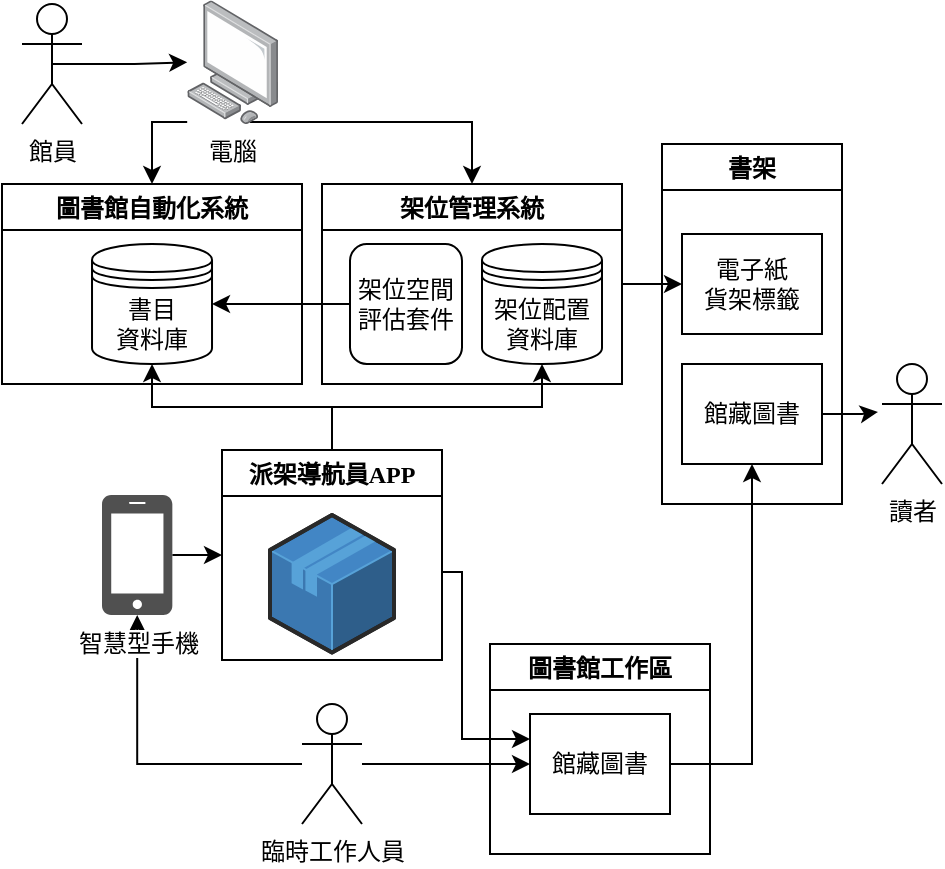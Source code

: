<mxfile version="22.1.21" type="google">
  <diagram name="Page-1" id="NfQ5GAetXnyKgYn9vgN-">
    <mxGraphModel grid="1" page="1" gridSize="10" guides="1" tooltips="1" connect="1" arrows="1" fold="1" pageScale="1" pageWidth="827" pageHeight="1169" math="0" shadow="0">
      <root>
        <mxCell id="0" />
        <mxCell id="1" parent="0" />
        <mxCell id="8IQJVCJHFQWM88S-F640-8" style="edgeStyle=orthogonalEdgeStyle;rounded=0;orthogonalLoop=1;jettySize=auto;html=1;exitX=0.5;exitY=0.5;exitDx=0;exitDy=0;exitPerimeter=0;fontFamily=Noto Sans Traditional Chinese;fontSource=https%3A%2F%2Ffonts.googleapis.com%2Fcss%3Ffamily%3DNoto%2BSans%2BTraditional%2BChinese;" edge="1" parent="1" source="8IQJVCJHFQWM88S-F640-1" target="8IQJVCJHFQWM88S-F640-7">
          <mxGeometry relative="1" as="geometry">
            <mxPoint x="180" y="249" as="sourcePoint" />
          </mxGeometry>
        </mxCell>
        <mxCell id="8IQJVCJHFQWM88S-F640-1" value="館員" style="shape=umlActor;verticalLabelPosition=bottom;verticalAlign=top;html=1;fontFamily=Noto Sans Traditional Chinese;fontSource=https%3A%2F%2Ffonts.googleapis.com%2Fcss%3Ffamily%3DNoto%2BSans%2BTraditional%2BChinese;" vertex="1" parent="1">
          <mxGeometry x="180" y="260" width="30" height="60" as="geometry" />
        </mxCell>
        <mxCell id="8IQJVCJHFQWM88S-F640-26" style="edgeStyle=orthogonalEdgeStyle;rounded=0;orthogonalLoop=1;jettySize=auto;html=1;fontFamily=Noto Sans Traditional Chinese;fontSource=https%3A%2F%2Ffonts.googleapis.com%2Fcss%3Ffamily%3DNoto%2BSans%2BTraditional%2BChinese;" edge="1" parent="1" source="8IQJVCJHFQWM88S-F640-2" target="8IQJVCJHFQWM88S-F640-9">
          <mxGeometry relative="1" as="geometry" />
        </mxCell>
        <mxCell id="8IQJVCJHFQWM88S-F640-2" value="臨時工作人員" style="shape=umlActor;verticalLabelPosition=bottom;verticalAlign=top;html=1;fontFamily=Noto Sans Traditional Chinese;fontSource=https%3A%2F%2Ffonts.googleapis.com%2Fcss%3Ffamily%3DNoto%2BSans%2BTraditional%2BChinese;" vertex="1" parent="1">
          <mxGeometry x="320" y="610" width="30" height="60" as="geometry" />
        </mxCell>
        <mxCell id="8IQJVCJHFQWM88S-F640-3" value="讀者" style="shape=umlActor;verticalLabelPosition=bottom;verticalAlign=top;html=1;fontFamily=Noto Sans Traditional Chinese;fontSource=https%3A%2F%2Ffonts.googleapis.com%2Fcss%3Ffamily%3DNoto%2BSans%2BTraditional%2BChinese;" vertex="1" parent="1">
          <mxGeometry x="610" y="440" width="30" height="60" as="geometry" />
        </mxCell>
        <mxCell id="8IQJVCJHFQWM88S-F640-24" style="edgeStyle=orthogonalEdgeStyle;rounded=0;orthogonalLoop=1;jettySize=auto;html=1;entryX=0.5;entryY=0;entryDx=0;entryDy=0;fontFamily=Noto Sans Traditional Chinese;fontSource=https%3A%2F%2Ffonts.googleapis.com%2Fcss%3Ffamily%3DNoto%2BSans%2BTraditional%2BChinese;" edge="1" parent="1" source="8IQJVCJHFQWM88S-F640-7" target="8IQJVCJHFQWM88S-F640-13">
          <mxGeometry relative="1" as="geometry">
            <Array as="points">
              <mxPoint x="293" y="319" />
              <mxPoint x="245" y="319" />
            </Array>
          </mxGeometry>
        </mxCell>
        <mxCell id="8IQJVCJHFQWM88S-F640-25" style="edgeStyle=orthogonalEdgeStyle;rounded=0;orthogonalLoop=1;jettySize=auto;html=1;entryX=0.5;entryY=0;entryDx=0;entryDy=0;fontFamily=Noto Sans Traditional Chinese;fontSource=https%3A%2F%2Ffonts.googleapis.com%2Fcss%3Ffamily%3DNoto%2BSans%2BTraditional%2BChinese;" edge="1" parent="1" target="8IQJVCJHFQWM88S-F640-22">
          <mxGeometry relative="1" as="geometry">
            <mxPoint x="310" y="319" as="sourcePoint" />
            <Array as="points">
              <mxPoint x="294" y="319" />
              <mxPoint x="405" y="319" />
            </Array>
          </mxGeometry>
        </mxCell>
        <mxCell id="8IQJVCJHFQWM88S-F640-7" value="電腦" style="image;points=[];aspect=fixed;html=1;align=center;shadow=0;dashed=0;image=img/lib/allied_telesis/computer_and_terminals/Personal_Computer.svg;fontFamily=Noto Sans Traditional Chinese;fontSource=https%3A%2F%2Ffonts.googleapis.com%2Fcss%3Ffamily%3DNoto%2BSans%2BTraditional%2BChinese;" vertex="1" parent="1">
          <mxGeometry x="262.59" y="258.2" width="45.6" height="61.8" as="geometry" />
        </mxCell>
        <mxCell id="8IQJVCJHFQWM88S-F640-43" style="edgeStyle=orthogonalEdgeStyle;rounded=0;orthogonalLoop=1;jettySize=auto;html=1;entryX=0;entryY=0.5;entryDx=0;entryDy=0;" edge="1" parent="1" source="8IQJVCJHFQWM88S-F640-9" target="8IQJVCJHFQWM88S-F640-38">
          <mxGeometry relative="1" as="geometry" />
        </mxCell>
        <mxCell id="8IQJVCJHFQWM88S-F640-9" value="智慧型手機" style="sketch=0;pointerEvents=1;shadow=0;dashed=0;html=1;strokeColor=none;fillColor=#505050;labelPosition=center;verticalLabelPosition=bottom;verticalAlign=top;outlineConnect=0;align=center;shape=mxgraph.office.devices.cell_phone_iphone_proportional;labelBackgroundColor=default;fontFamily=Noto Sans Traditional Chinese;fontSource=https%3A%2F%2Ffonts.googleapis.com%2Fcss%3Ffamily%3DNoto%2BSans%2BTraditional%2BChinese;" vertex="1" parent="1">
          <mxGeometry x="220" y="505.5" width="35.17" height="60" as="geometry" />
        </mxCell>
        <mxCell id="8IQJVCJHFQWM88S-F640-28" style="edgeStyle=orthogonalEdgeStyle;rounded=0;orthogonalLoop=1;jettySize=auto;html=1;entryX=0.5;entryY=1;entryDx=0;entryDy=0;fontFamily=Noto Sans Traditional Chinese;fontSource=https%3A%2F%2Ffonts.googleapis.com%2Fcss%3Ffamily%3DNoto%2BSans%2BTraditional%2BChinese;exitX=0.5;exitY=0;exitDx=0;exitDy=0;" edge="1" parent="1" source="8IQJVCJHFQWM88S-F640-38" target="8IQJVCJHFQWM88S-F640-12">
          <mxGeometry relative="1" as="geometry">
            <mxPoint x="335" y="505" as="sourcePoint" />
          </mxGeometry>
        </mxCell>
        <mxCell id="8IQJVCJHFQWM88S-F640-29" style="edgeStyle=orthogonalEdgeStyle;rounded=0;orthogonalLoop=1;jettySize=auto;html=1;entryX=0.5;entryY=1;entryDx=0;entryDy=0;fontFamily=Noto Sans Traditional Chinese;fontSource=https%3A%2F%2Ffonts.googleapis.com%2Fcss%3Ffamily%3DNoto%2BSans%2BTraditional%2BChinese;exitX=0.5;exitY=0;exitDx=0;exitDy=0;" edge="1" parent="1" source="8IQJVCJHFQWM88S-F640-38" target="8IQJVCJHFQWM88S-F640-20">
          <mxGeometry relative="1" as="geometry">
            <mxPoint x="335" y="505" as="sourcePoint" />
          </mxGeometry>
        </mxCell>
        <mxCell id="8IQJVCJHFQWM88S-F640-30" style="edgeStyle=orthogonalEdgeStyle;rounded=0;orthogonalLoop=1;jettySize=auto;html=1;entryX=0;entryY=0.5;entryDx=0;entryDy=0;fontFamily=Noto Sans Traditional Chinese;fontSource=https%3A%2F%2Ffonts.googleapis.com%2Fcss%3Ffamily%3DNoto%2BSans%2BTraditional%2BChinese;" edge="1" parent="1" source="8IQJVCJHFQWM88S-F640-2" target="8IQJVCJHFQWM88S-F640-14">
          <mxGeometry relative="1" as="geometry" />
        </mxCell>
        <mxCell id="8IQJVCJHFQWM88S-F640-13" value="圖書館自動化系統" style="swimlane;fontFamily=Noto Sans Traditional Chinese;fontSource=https%3A%2F%2Ffonts.googleapis.com%2Fcss%3Ffamily%3DNoto%2BSans%2BTraditional%2BChinese;" vertex="1" parent="1">
          <mxGeometry x="170" y="350" width="150" height="100" as="geometry">
            <mxRectangle x="310" y="440" width="140" height="30" as="alternateBounds" />
          </mxGeometry>
        </mxCell>
        <mxCell id="8IQJVCJHFQWM88S-F640-12" value="書目&lt;br&gt;資料庫" style="shape=datastore;whiteSpace=wrap;html=1;fontFamily=Noto Sans Traditional Chinese;fontSource=https%3A%2F%2Ffonts.googleapis.com%2Fcss%3Ffamily%3DNoto%2BSans%2BTraditional%2BChinese;" vertex="1" parent="8IQJVCJHFQWM88S-F640-13">
          <mxGeometry x="45.01" y="30" width="60" height="60" as="geometry" />
        </mxCell>
        <mxCell id="8IQJVCJHFQWM88S-F640-37" style="edgeStyle=orthogonalEdgeStyle;rounded=0;orthogonalLoop=1;jettySize=auto;html=1;entryX=0.5;entryY=1;entryDx=0;entryDy=0;fontFamily=Noto Sans Traditional Chinese;fontSource=https%3A%2F%2Ffonts.googleapis.com%2Fcss%3Ffamily%3DNoto%2BSans%2BTraditional%2BChinese;" edge="1" parent="1" source="8IQJVCJHFQWM88S-F640-14" target="8IQJVCJHFQWM88S-F640-16">
          <mxGeometry relative="1" as="geometry" />
        </mxCell>
        <mxCell id="8IQJVCJHFQWM88S-F640-14" value="館藏圖書" style="html=1;whiteSpace=wrap;fontFamily=Noto Sans Traditional Chinese;fontSource=https%3A%2F%2Ffonts.googleapis.com%2Fcss%3Ffamily%3DNoto%2BSans%2BTraditional%2BChinese;" vertex="1" parent="1">
          <mxGeometry x="434" y="615" width="70" height="50" as="geometry" />
        </mxCell>
        <mxCell id="8IQJVCJHFQWM88S-F640-15" value="圖書館工作區" style="swimlane;fontFamily=Noto Sans Traditional Chinese;fontSource=https%3A%2F%2Ffonts.googleapis.com%2Fcss%3Ffamily%3DNoto%2BSans%2BTraditional%2BChinese;" vertex="1" parent="1">
          <mxGeometry x="414" y="580" width="110" height="105" as="geometry" />
        </mxCell>
        <mxCell id="8IQJVCJHFQWM88S-F640-17" value="書架" style="swimlane;fontFamily=Noto Sans Traditional Chinese;fontSource=https%3A%2F%2Ffonts.googleapis.com%2Fcss%3Ffamily%3DNoto%2BSans%2BTraditional%2BChinese;" vertex="1" parent="1">
          <mxGeometry x="500" y="330" width="90" height="180" as="geometry" />
        </mxCell>
        <mxCell id="8IQJVCJHFQWM88S-F640-18" value="電子紙&lt;br&gt;貨架標籤" style="html=1;whiteSpace=wrap;fontFamily=Noto Sans Traditional Chinese;fontSource=https%3A%2F%2Ffonts.googleapis.com%2Fcss%3Ffamily%3DNoto%2BSans%2BTraditional%2BChinese;" vertex="1" parent="8IQJVCJHFQWM88S-F640-17">
          <mxGeometry x="10" y="45" width="70" height="50" as="geometry" />
        </mxCell>
        <mxCell id="8IQJVCJHFQWM88S-F640-16" value="&lt;font face=&quot;TW-Sung&quot;&gt;館藏圖書&lt;/font&gt;" style="html=1;whiteSpace=wrap;fontFamily=Noto Sans Traditional Chinese;fontSource=https%3A%2F%2Ffonts.googleapis.com%2Fcss%3Ffamily%3DNoto%2BSans%2BTraditional%2BChinese;" vertex="1" parent="8IQJVCJHFQWM88S-F640-17">
          <mxGeometry x="10" y="110" width="70" height="50" as="geometry" />
        </mxCell>
        <mxCell id="8IQJVCJHFQWM88S-F640-22" value="架位管理系統" style="swimlane;fontStyle=1;fontFamily=Noto Sans Traditional Chinese;fontSource=https%3A%2F%2Ffonts.googleapis.com%2Fcss%3Ffamily%3DNoto%2BSans%2BTraditional%2BChinese;" vertex="1" parent="1">
          <mxGeometry x="330" y="350" width="150" height="100" as="geometry">
            <mxRectangle x="310" y="440" width="140" height="30" as="alternateBounds" />
          </mxGeometry>
        </mxCell>
        <mxCell id="8IQJVCJHFQWM88S-F640-20" value="架位配置資料庫" style="shape=datastore;whiteSpace=wrap;html=1;fontFamily=Noto Sans Traditional Chinese;fontSource=https%3A%2F%2Ffonts.googleapis.com%2Fcss%3Ffamily%3DNoto%2BSans%2BTraditional%2BChinese;" vertex="1" parent="8IQJVCJHFQWM88S-F640-22">
          <mxGeometry x="80.0" y="30" width="60" height="60" as="geometry" />
        </mxCell>
        <mxCell id="8IQJVCJHFQWM88S-F640-46" value="架位空間&lt;br&gt;評估套件" style="rounded=1;whiteSpace=wrap;html=1;" vertex="1" parent="8IQJVCJHFQWM88S-F640-22">
          <mxGeometry x="14" y="30" width="56" height="60" as="geometry" />
        </mxCell>
        <mxCell id="8IQJVCJHFQWM88S-F640-32" style="edgeStyle=orthogonalEdgeStyle;rounded=0;orthogonalLoop=1;jettySize=auto;html=1;exitX=1;exitY=0.5;exitDx=0;exitDy=0;entryX=0;entryY=0.5;entryDx=0;entryDy=0;fontFamily=Noto Sans Traditional Chinese;fontSource=https%3A%2F%2Ffonts.googleapis.com%2Fcss%3Ffamily%3DNoto%2BSans%2BTraditional%2BChinese;" edge="1" parent="1" source="8IQJVCJHFQWM88S-F640-22" target="8IQJVCJHFQWM88S-F640-18">
          <mxGeometry relative="1" as="geometry" />
        </mxCell>
        <mxCell id="8IQJVCJHFQWM88S-F640-36" style="edgeStyle=orthogonalEdgeStyle;rounded=0;orthogonalLoop=1;jettySize=auto;html=1;fontFamily=Noto Sans Traditional Chinese;fontSource=https%3A%2F%2Ffonts.googleapis.com%2Fcss%3Ffamily%3DNoto%2BSans%2BTraditional%2BChinese;" edge="1" parent="1" source="8IQJVCJHFQWM88S-F640-16">
          <mxGeometry relative="1" as="geometry">
            <mxPoint x="608" y="464" as="targetPoint" />
          </mxGeometry>
        </mxCell>
        <mxCell id="8IQJVCJHFQWM88S-F640-47" style="edgeStyle=orthogonalEdgeStyle;rounded=0;orthogonalLoop=1;jettySize=auto;html=1;exitX=1;exitY=0.5;exitDx=0;exitDy=0;entryX=0;entryY=0.25;entryDx=0;entryDy=0;" edge="1" parent="1" source="8IQJVCJHFQWM88S-F640-38" target="8IQJVCJHFQWM88S-F640-14">
          <mxGeometry relative="1" as="geometry">
            <Array as="points">
              <mxPoint x="400" y="544" />
              <mxPoint x="400" y="628" />
            </Array>
          </mxGeometry>
        </mxCell>
        <mxCell id="8IQJVCJHFQWM88S-F640-38" value="派架導航員APP" style="swimlane;fontFamily=Noto Sans Traditional Chinese;fontSource=https%3A%2F%2Ffonts.googleapis.com%2Fcss%3Ffamily%3DNoto%2BSans%2BTraditional%2BChinese;" vertex="1" parent="1">
          <mxGeometry x="280" y="483" width="110" height="105" as="geometry">
            <mxRectangle x="310" y="440" width="140" height="30" as="alternateBounds" />
          </mxGeometry>
        </mxCell>
        <mxCell id="8IQJVCJHFQWM88S-F640-40" value="" style="verticalLabelPosition=bottom;html=1;verticalAlign=top;strokeWidth=1;align=center;outlineConnect=0;dashed=0;outlineConnect=0;shape=mxgraph.aws3d.application;fillColor=#4286c5;strokeColor=#57A2D8;aspect=fixed;" vertex="1" parent="8IQJVCJHFQWM88S-F640-38">
          <mxGeometry x="24" y="32.5" width="62" height="68.8" as="geometry" />
        </mxCell>
        <mxCell id="8IQJVCJHFQWM88S-F640-45" style="edgeStyle=orthogonalEdgeStyle;rounded=0;orthogonalLoop=1;jettySize=auto;html=1;entryX=1;entryY=0.5;entryDx=0;entryDy=0;exitX=0;exitY=0.5;exitDx=0;exitDy=0;" edge="1" parent="1" source="8IQJVCJHFQWM88S-F640-46" target="8IQJVCJHFQWM88S-F640-12">
          <mxGeometry relative="1" as="geometry">
            <mxPoint x="330" y="410" as="sourcePoint" />
          </mxGeometry>
        </mxCell>
      </root>
    </mxGraphModel>
  </diagram>
</mxfile>
